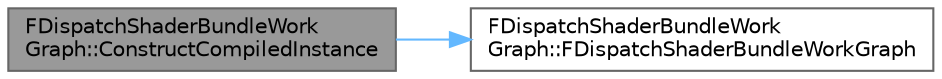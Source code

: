 digraph "FDispatchShaderBundleWorkGraph::ConstructCompiledInstance"
{
 // INTERACTIVE_SVG=YES
 // LATEX_PDF_SIZE
  bgcolor="transparent";
  edge [fontname=Helvetica,fontsize=10,labelfontname=Helvetica,labelfontsize=10];
  node [fontname=Helvetica,fontsize=10,shape=box,height=0.2,width=0.4];
  rankdir="LR";
  Node1 [id="Node000001",label="FDispatchShaderBundleWork\lGraph::ConstructCompiledInstance",height=0.2,width=0.4,color="gray40", fillcolor="grey60", style="filled", fontcolor="black",tooltip=" "];
  Node1 -> Node2 [id="edge1_Node000001_Node000002",color="steelblue1",style="solid",tooltip=" "];
  Node2 [id="Node000002",label="FDispatchShaderBundleWork\lGraph::FDispatchShaderBundleWorkGraph",height=0.2,width=0.4,color="grey40", fillcolor="white", style="filled",URL="$d5/d06/classFDispatchShaderBundleWorkGraph.html#ad0fe89606f3e37f6f0581a0681d00760",tooltip=" "];
}
